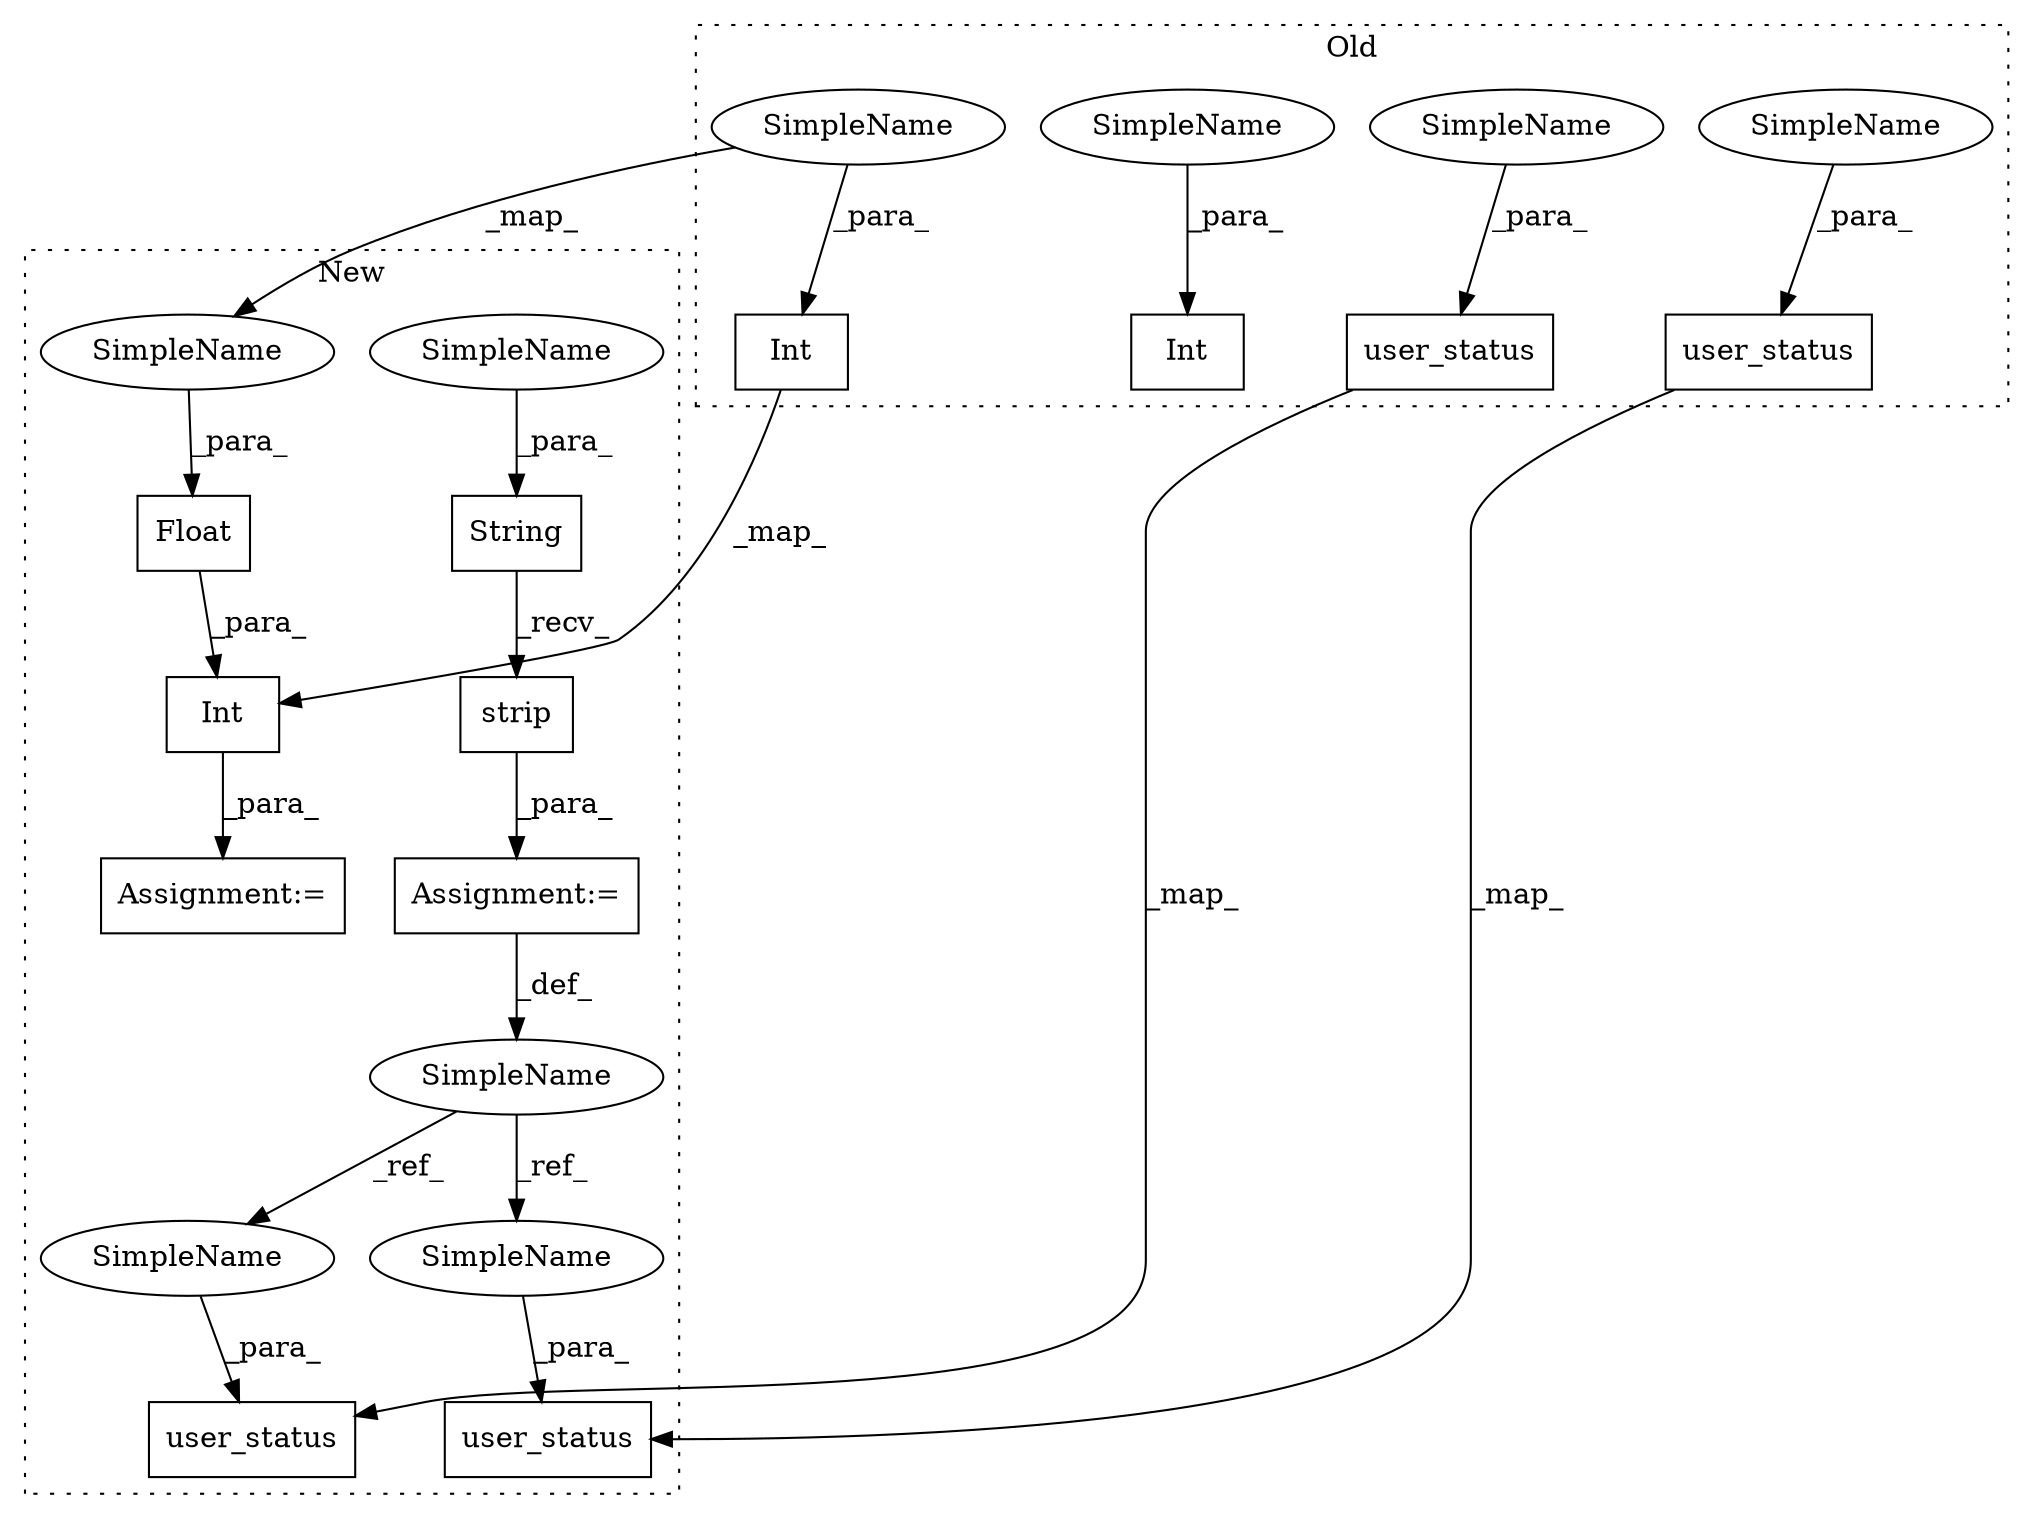 digraph G {
subgraph cluster0 {
1 [label="user_status" a="32" s="32589,32608" l="12,1" shape="box"];
5 [label="Int" a="32" s="32752,32763" l="4,1" shape="box"];
7 [label="user_status" a="32" s="32859,32878" l="12,1" shape="box"];
13 [label="Int" a="32" s="32690,32701" l="4,1" shape="box"];
16 [label="SimpleName" a="42" s="32756" l="7" shape="ellipse"];
17 [label="SimpleName" a="42" s="32871" l="7" shape="ellipse"];
18 [label="SimpleName" a="42" s="32694" l="7" shape="ellipse"];
19 [label="SimpleName" a="42" s="32601" l="7" shape="ellipse"];
label = "Old";
style="dotted";
}
subgraph cluster1 {
2 [label="user_status" a="32" s="33948,33971" l="12,1" shape="box"];
3 [label="strip" a="32" s="33593" l="7" shape="box"];
4 [label="String" a="32" s="33577,33591" l="7,1" shape="box"];
6 [label="Int" a="32" s="33620,33638" l="4,1" shape="box"];
8 [label="user_status" a="32" s="33672,33695" l="12,1" shape="box"];
9 [label="Float" a="32" s="33624,33637" l="6,1" shape="box"];
10 [label="SimpleName" a="42" s="33565" l="11" shape="ellipse"];
11 [label="Assignment:=" a="7" s="33576" l="1" shape="box"];
12 [label="Assignment:=" a="7" s="33619" l="1" shape="box"];
14 [label="SimpleName" a="42" s="33960" l="11" shape="ellipse"];
15 [label="SimpleName" a="42" s="33684" l="11" shape="ellipse"];
20 [label="SimpleName" a="42" s="33584" l="7" shape="ellipse"];
21 [label="SimpleName" a="42" s="33630" l="7" shape="ellipse"];
label = "New";
style="dotted";
}
1 -> 2 [label="_map_"];
3 -> 11 [label="_para_"];
4 -> 3 [label="_recv_"];
5 -> 6 [label="_map_"];
6 -> 12 [label="_para_"];
7 -> 8 [label="_map_"];
9 -> 6 [label="_para_"];
10 -> 14 [label="_ref_"];
10 -> 15 [label="_ref_"];
11 -> 10 [label="_def_"];
14 -> 2 [label="_para_"];
15 -> 8 [label="_para_"];
16 -> 5 [label="_para_"];
16 -> 21 [label="_map_"];
17 -> 7 [label="_para_"];
18 -> 13 [label="_para_"];
19 -> 1 [label="_para_"];
20 -> 4 [label="_para_"];
21 -> 9 [label="_para_"];
}
